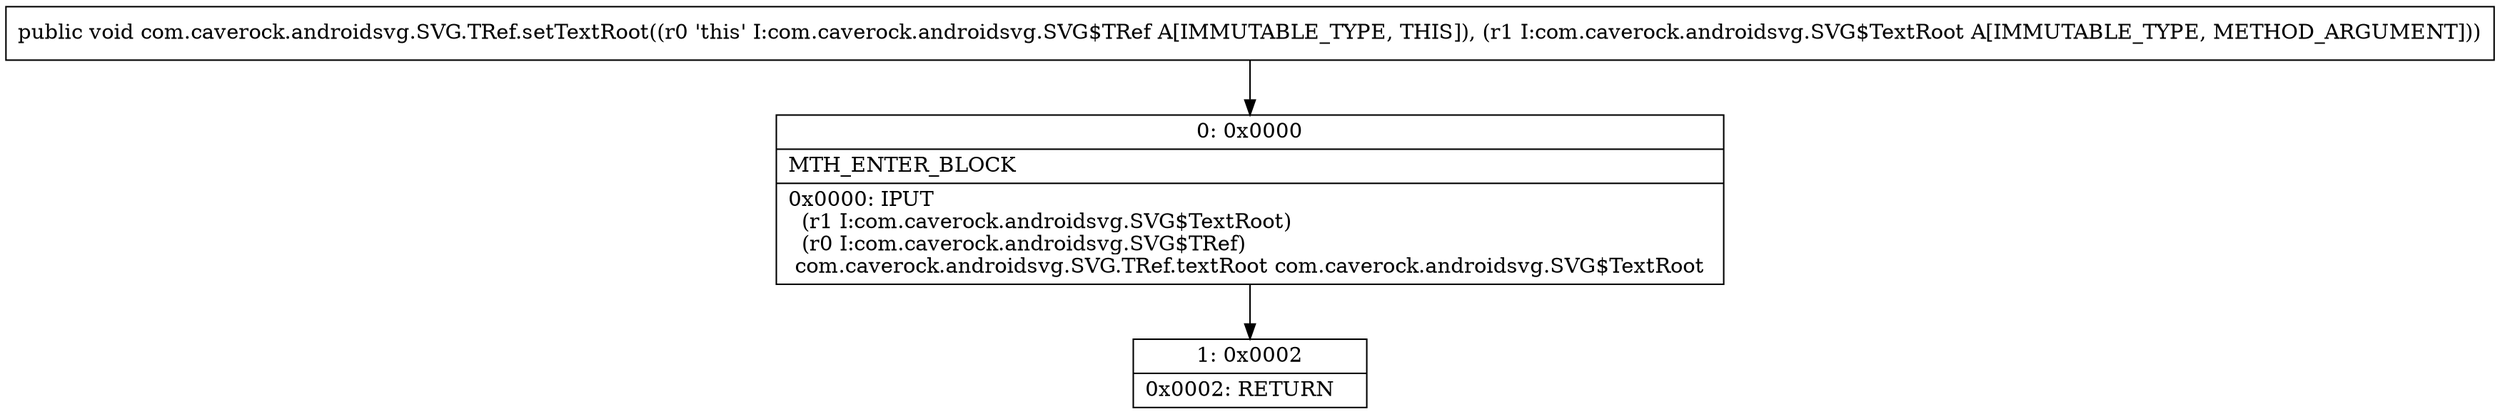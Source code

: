 digraph "CFG forcom.caverock.androidsvg.SVG.TRef.setTextRoot(Lcom\/caverock\/androidsvg\/SVG$TextRoot;)V" {
Node_0 [shape=record,label="{0\:\ 0x0000|MTH_ENTER_BLOCK\l|0x0000: IPUT  \l  (r1 I:com.caverock.androidsvg.SVG$TextRoot)\l  (r0 I:com.caverock.androidsvg.SVG$TRef)\l com.caverock.androidsvg.SVG.TRef.textRoot com.caverock.androidsvg.SVG$TextRoot \l}"];
Node_1 [shape=record,label="{1\:\ 0x0002|0x0002: RETURN   \l}"];
MethodNode[shape=record,label="{public void com.caverock.androidsvg.SVG.TRef.setTextRoot((r0 'this' I:com.caverock.androidsvg.SVG$TRef A[IMMUTABLE_TYPE, THIS]), (r1 I:com.caverock.androidsvg.SVG$TextRoot A[IMMUTABLE_TYPE, METHOD_ARGUMENT])) }"];
MethodNode -> Node_0;
Node_0 -> Node_1;
}

